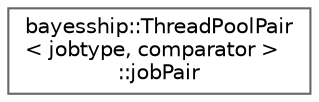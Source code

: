 digraph "Graphical Class Hierarchy"
{
 // LATEX_PDF_SIZE
  bgcolor="transparent";
  edge [fontname=Helvetica,fontsize=10,labelfontname=Helvetica,labelfontsize=10];
  node [fontname=Helvetica,fontsize=10,shape=box,height=0.2,width=0.4];
  rankdir="LR";
  Node0 [label="bayesship::ThreadPoolPair\l\< jobtype, comparator \>\l::jobPair",height=0.2,width=0.4,color="grey40", fillcolor="white", style="filled",URL="$structbayesship_1_1ThreadPoolPair_1_1jobPair.html",tooltip=" "];
}
